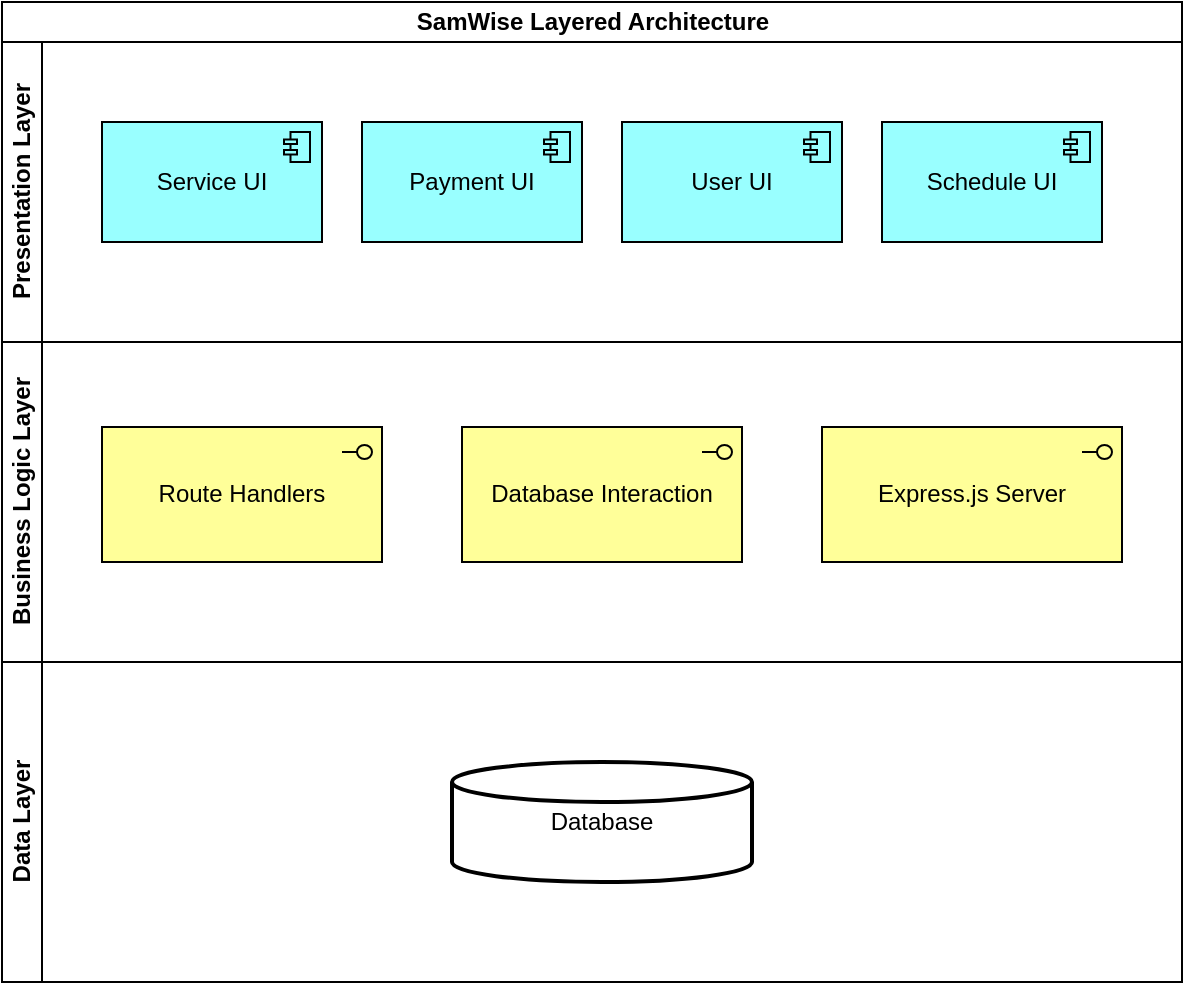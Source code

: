 <mxfile version="22.1.4" type="google">
  <diagram id="kgpKYQtTHZ0yAKxKKP6v" name="Page-1">
    <mxGraphModel grid="1" page="1" gridSize="10" guides="1" tooltips="1" connect="1" arrows="1" fold="1" pageScale="1" pageWidth="850" pageHeight="1100" math="0" shadow="0">
      <root>
        <mxCell id="0" />
        <mxCell id="1" parent="0" />
        <mxCell id="QUboDrlgzVNw7Nmbla5Z-4" value="SamWise Layered Architecture" style="swimlane;childLayout=stackLayout;resizeParent=1;resizeParentMax=0;horizontal=1;startSize=20;horizontalStack=0;html=1;" vertex="1" parent="1">
          <mxGeometry x="190" y="40" width="590" height="330" as="geometry" />
        </mxCell>
        <mxCell id="QUboDrlgzVNw7Nmbla5Z-5" value="Presentation Layer" style="swimlane;startSize=20;horizontal=0;html=1;" vertex="1" parent="QUboDrlgzVNw7Nmbla5Z-4">
          <mxGeometry y="20" width="590" height="150" as="geometry" />
        </mxCell>
        <mxCell id="QUboDrlgzVNw7Nmbla5Z-9" value="Service UI" style="html=1;outlineConnect=0;whiteSpace=wrap;fillColor=#99ffff;shape=mxgraph.archimate3.application;appType=comp;archiType=square;" vertex="1" parent="QUboDrlgzVNw7Nmbla5Z-5">
          <mxGeometry x="50" y="40" width="110" height="60" as="geometry" />
        </mxCell>
        <mxCell id="QUboDrlgzVNw7Nmbla5Z-19" value="Payment UI" style="html=1;outlineConnect=0;whiteSpace=wrap;fillColor=#99ffff;shape=mxgraph.archimate3.application;appType=comp;archiType=square;" vertex="1" parent="QUboDrlgzVNw7Nmbla5Z-5">
          <mxGeometry x="180" y="40" width="110" height="60" as="geometry" />
        </mxCell>
        <mxCell id="QUboDrlgzVNw7Nmbla5Z-20" value="User UI" style="html=1;outlineConnect=0;whiteSpace=wrap;fillColor=#99ffff;shape=mxgraph.archimate3.application;appType=comp;archiType=square;" vertex="1" parent="QUboDrlgzVNw7Nmbla5Z-5">
          <mxGeometry x="310" y="40" width="110" height="60" as="geometry" />
        </mxCell>
        <mxCell id="QUboDrlgzVNw7Nmbla5Z-21" value="Schedule UI" style="html=1;outlineConnect=0;whiteSpace=wrap;fillColor=#99ffff;shape=mxgraph.archimate3.application;appType=comp;archiType=square;" vertex="1" parent="QUboDrlgzVNw7Nmbla5Z-5">
          <mxGeometry x="440" y="40" width="110" height="60" as="geometry" />
        </mxCell>
        <mxCell id="QUboDrlgzVNw7Nmbla5Z-6" value="Business Logic Layer" style="swimlane;startSize=20;horizontal=0;html=1;" vertex="1" parent="QUboDrlgzVNw7Nmbla5Z-4">
          <mxGeometry y="170" width="590" height="160" as="geometry" />
        </mxCell>
        <mxCell id="QUboDrlgzVNw7Nmbla5Z-22" value="Route Handlers" style="html=1;outlineConnect=0;whiteSpace=wrap;fillColor=#ffff99;shape=mxgraph.archimate3.application;appType=interface;archiType=square;" vertex="1" parent="QUboDrlgzVNw7Nmbla5Z-6">
          <mxGeometry x="50" y="42.5" width="140" height="67.5" as="geometry" />
        </mxCell>
        <mxCell id="QUboDrlgzVNw7Nmbla5Z-23" value="Database Interaction" style="html=1;outlineConnect=0;whiteSpace=wrap;fillColor=#ffff99;shape=mxgraph.archimate3.application;appType=interface;archiType=square;" vertex="1" parent="QUboDrlgzVNw7Nmbla5Z-6">
          <mxGeometry x="230" y="42.5" width="140" height="67.5" as="geometry" />
        </mxCell>
        <mxCell id="QUboDrlgzVNw7Nmbla5Z-29" value="Express.js Server" style="html=1;outlineConnect=0;whiteSpace=wrap;fillColor=#ffff99;shape=mxgraph.archimate3.application;appType=interface;archiType=square;" vertex="1" parent="QUboDrlgzVNw7Nmbla5Z-6">
          <mxGeometry x="410" y="42.5" width="150" height="67.5" as="geometry" />
        </mxCell>
        <mxCell id="QUboDrlgzVNw7Nmbla5Z-24" value="Data Layer" style="swimlane;startSize=20;horizontal=0;html=1;" vertex="1" parent="1">
          <mxGeometry x="190" y="370" width="590" height="160" as="geometry" />
        </mxCell>
        <mxCell id="QUboDrlgzVNw7Nmbla5Z-28" value="Database" style="strokeWidth=2;html=1;shape=mxgraph.flowchart.database;whiteSpace=wrap;" vertex="1" parent="QUboDrlgzVNw7Nmbla5Z-24">
          <mxGeometry x="225" y="50" width="150" height="60" as="geometry" />
        </mxCell>
      </root>
    </mxGraphModel>
  </diagram>
</mxfile>
